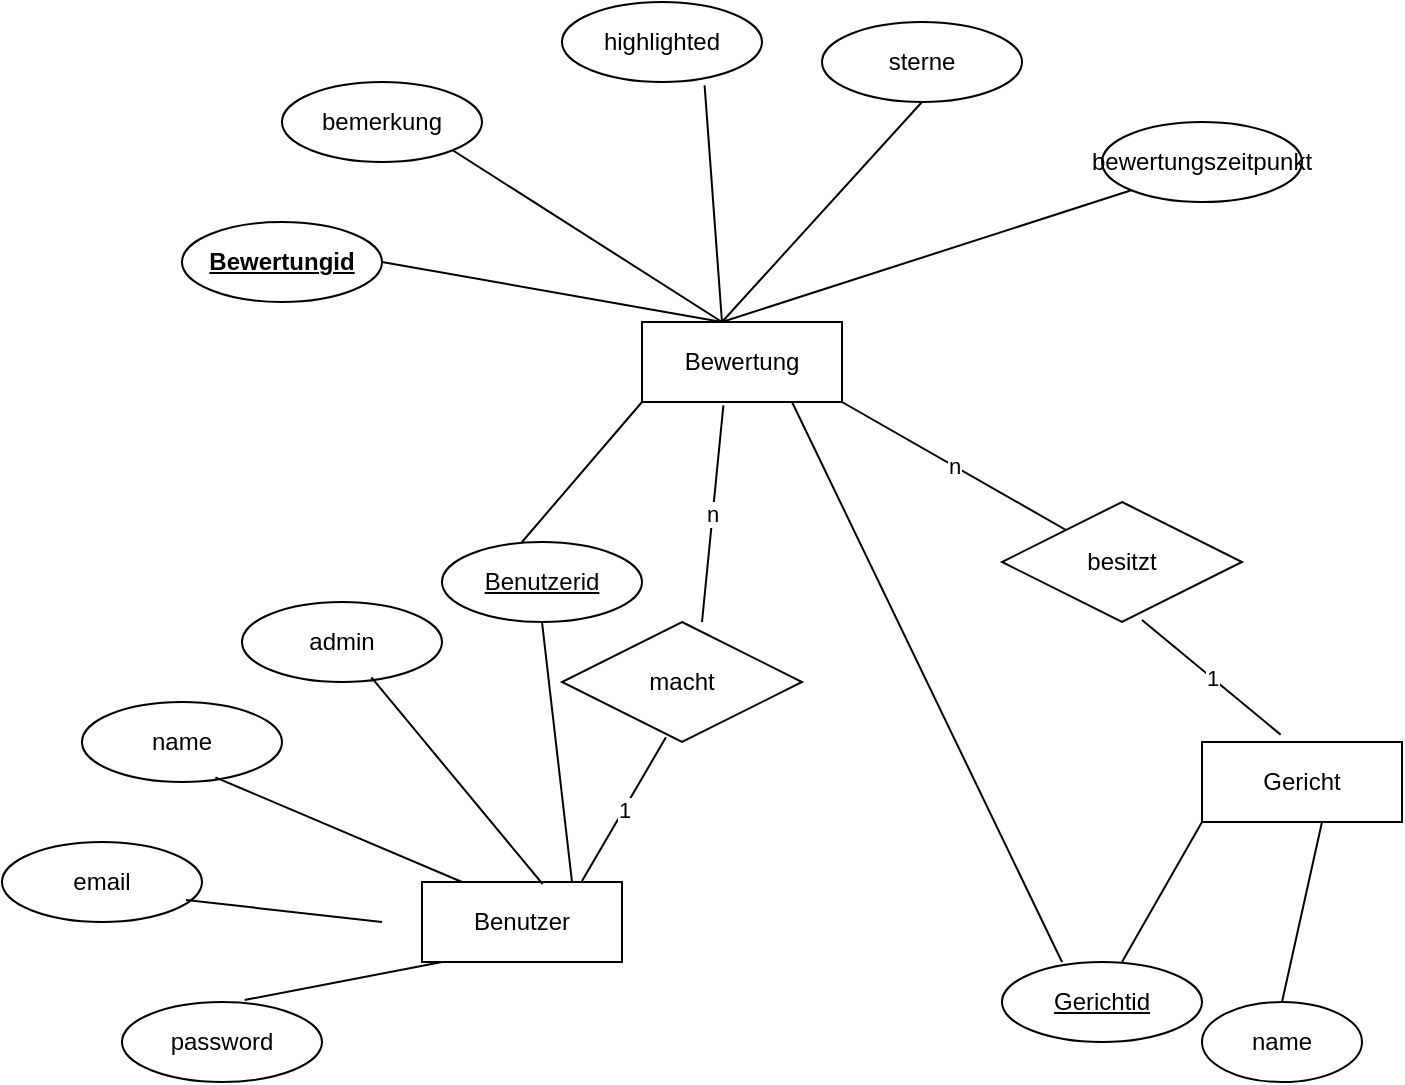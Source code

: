 <mxfile version="26.0.4">
  <diagram id="R2lEEEUBdFMjLlhIrx00" name="Page-1">
    <mxGraphModel dx="1208" dy="1821" grid="1" gridSize="10" guides="1" tooltips="1" connect="1" arrows="1" fold="1" page="1" pageScale="1" pageWidth="850" pageHeight="1100" math="0" shadow="0" extFonts="Permanent Marker^https://fonts.googleapis.com/css?family=Permanent+Marker">
      <root>
        <mxCell id="0" />
        <mxCell id="1" parent="0" />
        <mxCell id="rZDdONpK-69G55fFkWeW-1" value="Benutzer" style="whiteSpace=wrap;html=1;align=center;" vertex="1" parent="1">
          <mxGeometry x="350" y="250" width="100" height="40" as="geometry" />
        </mxCell>
        <mxCell id="rZDdONpK-69G55fFkWeW-2" value="Benutzerid" style="ellipse;whiteSpace=wrap;html=1;align=center;fontStyle=4;" vertex="1" parent="1">
          <mxGeometry x="360" y="80" width="100" height="40" as="geometry" />
        </mxCell>
        <mxCell id="rZDdONpK-69G55fFkWeW-3" value="email" style="ellipse;whiteSpace=wrap;html=1;align=center;" vertex="1" parent="1">
          <mxGeometry x="140" y="230" width="100" height="40" as="geometry" />
        </mxCell>
        <mxCell id="rZDdONpK-69G55fFkWeW-4" value="name" style="ellipse;whiteSpace=wrap;html=1;align=center;" vertex="1" parent="1">
          <mxGeometry x="180" y="160" width="100" height="40" as="geometry" />
        </mxCell>
        <mxCell id="rZDdONpK-69G55fFkWeW-5" value="admin" style="ellipse;whiteSpace=wrap;html=1;align=center;" vertex="1" parent="1">
          <mxGeometry x="260" y="110" width="100" height="40" as="geometry" />
        </mxCell>
        <mxCell id="rZDdONpK-69G55fFkWeW-6" value="password" style="ellipse;whiteSpace=wrap;html=1;align=center;" vertex="1" parent="1">
          <mxGeometry x="200" y="310" width="100" height="40" as="geometry" />
        </mxCell>
        <mxCell id="rZDdONpK-69G55fFkWeW-7" value="Gericht" style="whiteSpace=wrap;html=1;align=center;" vertex="1" parent="1">
          <mxGeometry x="740" y="180" width="100" height="40" as="geometry" />
        </mxCell>
        <mxCell id="rZDdONpK-69G55fFkWeW-8" value="Gerichtid" style="ellipse;whiteSpace=wrap;html=1;align=center;fontStyle=4;" vertex="1" parent="1">
          <mxGeometry x="640" y="290" width="100" height="40" as="geometry" />
        </mxCell>
        <mxCell id="rZDdONpK-69G55fFkWeW-10" value="name" style="ellipse;whiteSpace=wrap;html=1;align=center;" vertex="1" parent="1">
          <mxGeometry x="740" y="310" width="80" height="40" as="geometry" />
        </mxCell>
        <mxCell id="rZDdONpK-69G55fFkWeW-13" value="" style="endArrow=none;html=1;rounded=0;entryX=0.647;entryY=0.942;entryDx=0;entryDy=0;entryPerimeter=0;exitX=0.603;exitY=0.025;exitDx=0;exitDy=0;exitPerimeter=0;" edge="1" parent="1" source="rZDdONpK-69G55fFkWeW-1" target="rZDdONpK-69G55fFkWeW-5">
          <mxGeometry relative="1" as="geometry">
            <mxPoint x="350" y="250" as="sourcePoint" />
            <mxPoint x="510" y="250" as="targetPoint" />
          </mxGeometry>
        </mxCell>
        <mxCell id="rZDdONpK-69G55fFkWeW-29" value="n" style="endArrow=none;html=1;rounded=0;exitX=1;exitY=1;exitDx=0;exitDy=0;" edge="1" parent="1" source="rZDdONpK-69G55fFkWeW-40" target="rZDdONpK-69G55fFkWeW-52">
          <mxGeometry relative="1" as="geometry">
            <mxPoint x="722.7" y="127.68" as="sourcePoint" />
            <mxPoint x="790" y="179.5" as="targetPoint" />
          </mxGeometry>
        </mxCell>
        <mxCell id="rZDdONpK-69G55fFkWeW-31" value="" style="endArrow=none;html=1;rounded=0;exitX=0.613;exitY=-0.025;exitDx=0;exitDy=0;exitPerimeter=0;" edge="1" parent="1" source="rZDdONpK-69G55fFkWeW-6">
          <mxGeometry relative="1" as="geometry">
            <mxPoint x="200" y="290" as="sourcePoint" />
            <mxPoint x="360" y="290" as="targetPoint" />
          </mxGeometry>
        </mxCell>
        <mxCell id="rZDdONpK-69G55fFkWeW-32" value="" style="endArrow=none;html=1;rounded=0;exitX=0.92;exitY=0.725;exitDx=0;exitDy=0;exitPerimeter=0;" edge="1" parent="1" source="rZDdONpK-69G55fFkWeW-3">
          <mxGeometry relative="1" as="geometry">
            <mxPoint x="210" y="270" as="sourcePoint" />
            <mxPoint x="330" y="270" as="targetPoint" />
          </mxGeometry>
        </mxCell>
        <mxCell id="rZDdONpK-69G55fFkWeW-33" value="" style="endArrow=none;html=1;rounded=0;exitX=0.667;exitY=0.942;exitDx=0;exitDy=0;exitPerimeter=0;" edge="1" parent="1" source="rZDdONpK-69G55fFkWeW-4">
          <mxGeometry relative="1" as="geometry">
            <mxPoint x="210" y="250" as="sourcePoint" />
            <mxPoint x="370" y="250" as="targetPoint" />
          </mxGeometry>
        </mxCell>
        <mxCell id="rZDdONpK-69G55fFkWeW-34" value="" style="endArrow=none;html=1;rounded=0;exitX=0.5;exitY=0;exitDx=0;exitDy=0;" edge="1" parent="1" source="rZDdONpK-69G55fFkWeW-10">
          <mxGeometry relative="1" as="geometry">
            <mxPoint x="640" y="220" as="sourcePoint" />
            <mxPoint x="800" y="220" as="targetPoint" />
          </mxGeometry>
        </mxCell>
        <mxCell id="rZDdONpK-69G55fFkWeW-37" value="" style="endArrow=none;html=1;rounded=0;exitX=0;exitY=1;exitDx=0;exitDy=0;" edge="1" parent="1" source="rZDdONpK-69G55fFkWeW-7">
          <mxGeometry relative="1" as="geometry">
            <mxPoint x="540" y="290" as="sourcePoint" />
            <mxPoint x="700" y="290" as="targetPoint" />
          </mxGeometry>
        </mxCell>
        <mxCell id="rZDdONpK-69G55fFkWeW-40" value="Bewertung" style="whiteSpace=wrap;html=1;align=center;" vertex="1" parent="1">
          <mxGeometry x="460" y="-30" width="100" height="40" as="geometry" />
        </mxCell>
        <mxCell id="rZDdONpK-69G55fFkWeW-41" value="&lt;b&gt;Bewertungid&lt;/b&gt;" style="ellipse;whiteSpace=wrap;html=1;align=center;fontStyle=4;" vertex="1" parent="1">
          <mxGeometry x="230" y="-80" width="100" height="40" as="geometry" />
        </mxCell>
        <mxCell id="rZDdONpK-69G55fFkWeW-44" value="highlighted" style="ellipse;whiteSpace=wrap;html=1;align=center;" vertex="1" parent="1">
          <mxGeometry x="420" y="-190" width="100" height="40" as="geometry" />
        </mxCell>
        <mxCell id="rZDdONpK-69G55fFkWeW-45" value="bewertungszeitpunkt" style="ellipse;whiteSpace=wrap;html=1;align=center;" vertex="1" parent="1">
          <mxGeometry x="690" y="-130" width="100" height="40" as="geometry" />
        </mxCell>
        <mxCell id="rZDdONpK-69G55fFkWeW-46" value="sterne" style="ellipse;whiteSpace=wrap;html=1;align=center;" vertex="1" parent="1">
          <mxGeometry x="550" y="-180" width="100" height="40" as="geometry" />
        </mxCell>
        <mxCell id="rZDdONpK-69G55fFkWeW-47" value="bemerkung" style="ellipse;whiteSpace=wrap;html=1;align=center;" vertex="1" parent="1">
          <mxGeometry x="280" y="-150" width="100" height="40" as="geometry" />
        </mxCell>
        <mxCell id="rZDdONpK-69G55fFkWeW-48" value="" style="endArrow=none;html=1;rounded=0;entryX=0.5;entryY=1;entryDx=0;entryDy=0;exitX=0.75;exitY=0;exitDx=0;exitDy=0;" edge="1" parent="1" source="rZDdONpK-69G55fFkWeW-1" target="rZDdONpK-69G55fFkWeW-2">
          <mxGeometry relative="1" as="geometry">
            <mxPoint x="370" y="249.5" as="sourcePoint" />
            <mxPoint x="530" y="249.5" as="targetPoint" />
          </mxGeometry>
        </mxCell>
        <mxCell id="rZDdONpK-69G55fFkWeW-49" value="" style="endArrow=none;html=1;rounded=0;entryX=0;entryY=1;entryDx=0;entryDy=0;" edge="1" parent="1" target="rZDdONpK-69G55fFkWeW-40">
          <mxGeometry relative="1" as="geometry">
            <mxPoint x="400" y="80" as="sourcePoint" />
            <mxPoint x="560" y="80" as="targetPoint" />
          </mxGeometry>
        </mxCell>
        <mxCell id="rZDdONpK-69G55fFkWeW-50" value="" style="endArrow=none;html=1;rounded=0;entryX=0.3;entryY=0;entryDx=0;entryDy=0;entryPerimeter=0;exitX=0.75;exitY=1;exitDx=0;exitDy=0;" edge="1" parent="1" source="rZDdONpK-69G55fFkWeW-40" target="rZDdONpK-69G55fFkWeW-8">
          <mxGeometry relative="1" as="geometry">
            <mxPoint x="480" y="10" as="sourcePoint" />
            <mxPoint x="640" y="10" as="targetPoint" />
          </mxGeometry>
        </mxCell>
        <mxCell id="rZDdONpK-69G55fFkWeW-52" value="besitzt" style="shape=rhombus;perimeter=rhombusPerimeter;whiteSpace=wrap;html=1;align=center;" vertex="1" parent="1">
          <mxGeometry x="640" y="60" width="120" height="60" as="geometry" />
        </mxCell>
        <mxCell id="rZDdONpK-69G55fFkWeW-53" value="1" style="endArrow=none;html=1;rounded=0;entryX=0.393;entryY=-0.092;entryDx=0;entryDy=0;entryPerimeter=0;" edge="1" parent="1" target="rZDdONpK-69G55fFkWeW-7">
          <mxGeometry relative="1" as="geometry">
            <mxPoint x="710" y="119" as="sourcePoint" />
            <mxPoint x="870" y="119" as="targetPoint" />
          </mxGeometry>
        </mxCell>
        <mxCell id="rZDdONpK-69G55fFkWeW-54" value="macht" style="shape=rhombus;perimeter=rhombusPerimeter;whiteSpace=wrap;html=1;align=center;" vertex="1" parent="1">
          <mxGeometry x="420" y="120" width="120" height="60" as="geometry" />
        </mxCell>
        <mxCell id="rZDdONpK-69G55fFkWeW-56" value="1" style="endArrow=none;html=1;rounded=0;entryX=0.433;entryY=0.961;entryDx=0;entryDy=0;entryPerimeter=0;" edge="1" parent="1" target="rZDdONpK-69G55fFkWeW-54">
          <mxGeometry relative="1" as="geometry">
            <mxPoint x="430" y="249.5" as="sourcePoint" />
            <mxPoint x="590" y="249.5" as="targetPoint" />
          </mxGeometry>
        </mxCell>
        <mxCell id="rZDdONpK-69G55fFkWeW-57" value="n" style="endArrow=none;html=1;rounded=0;entryX=0.407;entryY=1.042;entryDx=0;entryDy=0;entryPerimeter=0;" edge="1" parent="1" target="rZDdONpK-69G55fFkWeW-40">
          <mxGeometry relative="1" as="geometry">
            <mxPoint x="490" y="120" as="sourcePoint" />
            <mxPoint x="650" y="120" as="targetPoint" />
          </mxGeometry>
        </mxCell>
        <mxCell id="rZDdONpK-69G55fFkWeW-58" value="" style="endArrow=none;html=1;rounded=0;exitX=1;exitY=0.5;exitDx=0;exitDy=0;" edge="1" parent="1" source="rZDdONpK-69G55fFkWeW-41">
          <mxGeometry relative="1" as="geometry">
            <mxPoint x="340" y="-30" as="sourcePoint" />
            <mxPoint x="500" y="-30" as="targetPoint" />
          </mxGeometry>
        </mxCell>
        <mxCell id="rZDdONpK-69G55fFkWeW-59" value="" style="endArrow=none;html=1;rounded=0;exitX=1;exitY=1;exitDx=0;exitDy=0;" edge="1" parent="1" source="rZDdONpK-69G55fFkWeW-47">
          <mxGeometry relative="1" as="geometry">
            <mxPoint x="340" y="-30" as="sourcePoint" />
            <mxPoint x="500" y="-30" as="targetPoint" />
          </mxGeometry>
        </mxCell>
        <mxCell id="rZDdONpK-69G55fFkWeW-60" value="" style="endArrow=none;html=1;rounded=0;exitX=0.713;exitY=1.042;exitDx=0;exitDy=0;exitPerimeter=0;" edge="1" parent="1" source="rZDdONpK-69G55fFkWeW-44">
          <mxGeometry relative="1" as="geometry">
            <mxPoint x="340" y="-30" as="sourcePoint" />
            <mxPoint x="500" y="-30" as="targetPoint" />
          </mxGeometry>
        </mxCell>
        <mxCell id="rZDdONpK-69G55fFkWeW-61" value="" style="endArrow=none;html=1;rounded=0;exitX=0.5;exitY=1;exitDx=0;exitDy=0;" edge="1" parent="1" source="rZDdONpK-69G55fFkWeW-46">
          <mxGeometry relative="1" as="geometry">
            <mxPoint x="340" y="-30" as="sourcePoint" />
            <mxPoint x="500" y="-30" as="targetPoint" />
          </mxGeometry>
        </mxCell>
        <mxCell id="rZDdONpK-69G55fFkWeW-62" value="" style="endArrow=none;html=1;rounded=0;exitX=0;exitY=1;exitDx=0;exitDy=0;" edge="1" parent="1" source="rZDdONpK-69G55fFkWeW-45">
          <mxGeometry relative="1" as="geometry">
            <mxPoint x="340" y="-30" as="sourcePoint" />
            <mxPoint x="500" y="-30" as="targetPoint" />
          </mxGeometry>
        </mxCell>
      </root>
    </mxGraphModel>
  </diagram>
</mxfile>
